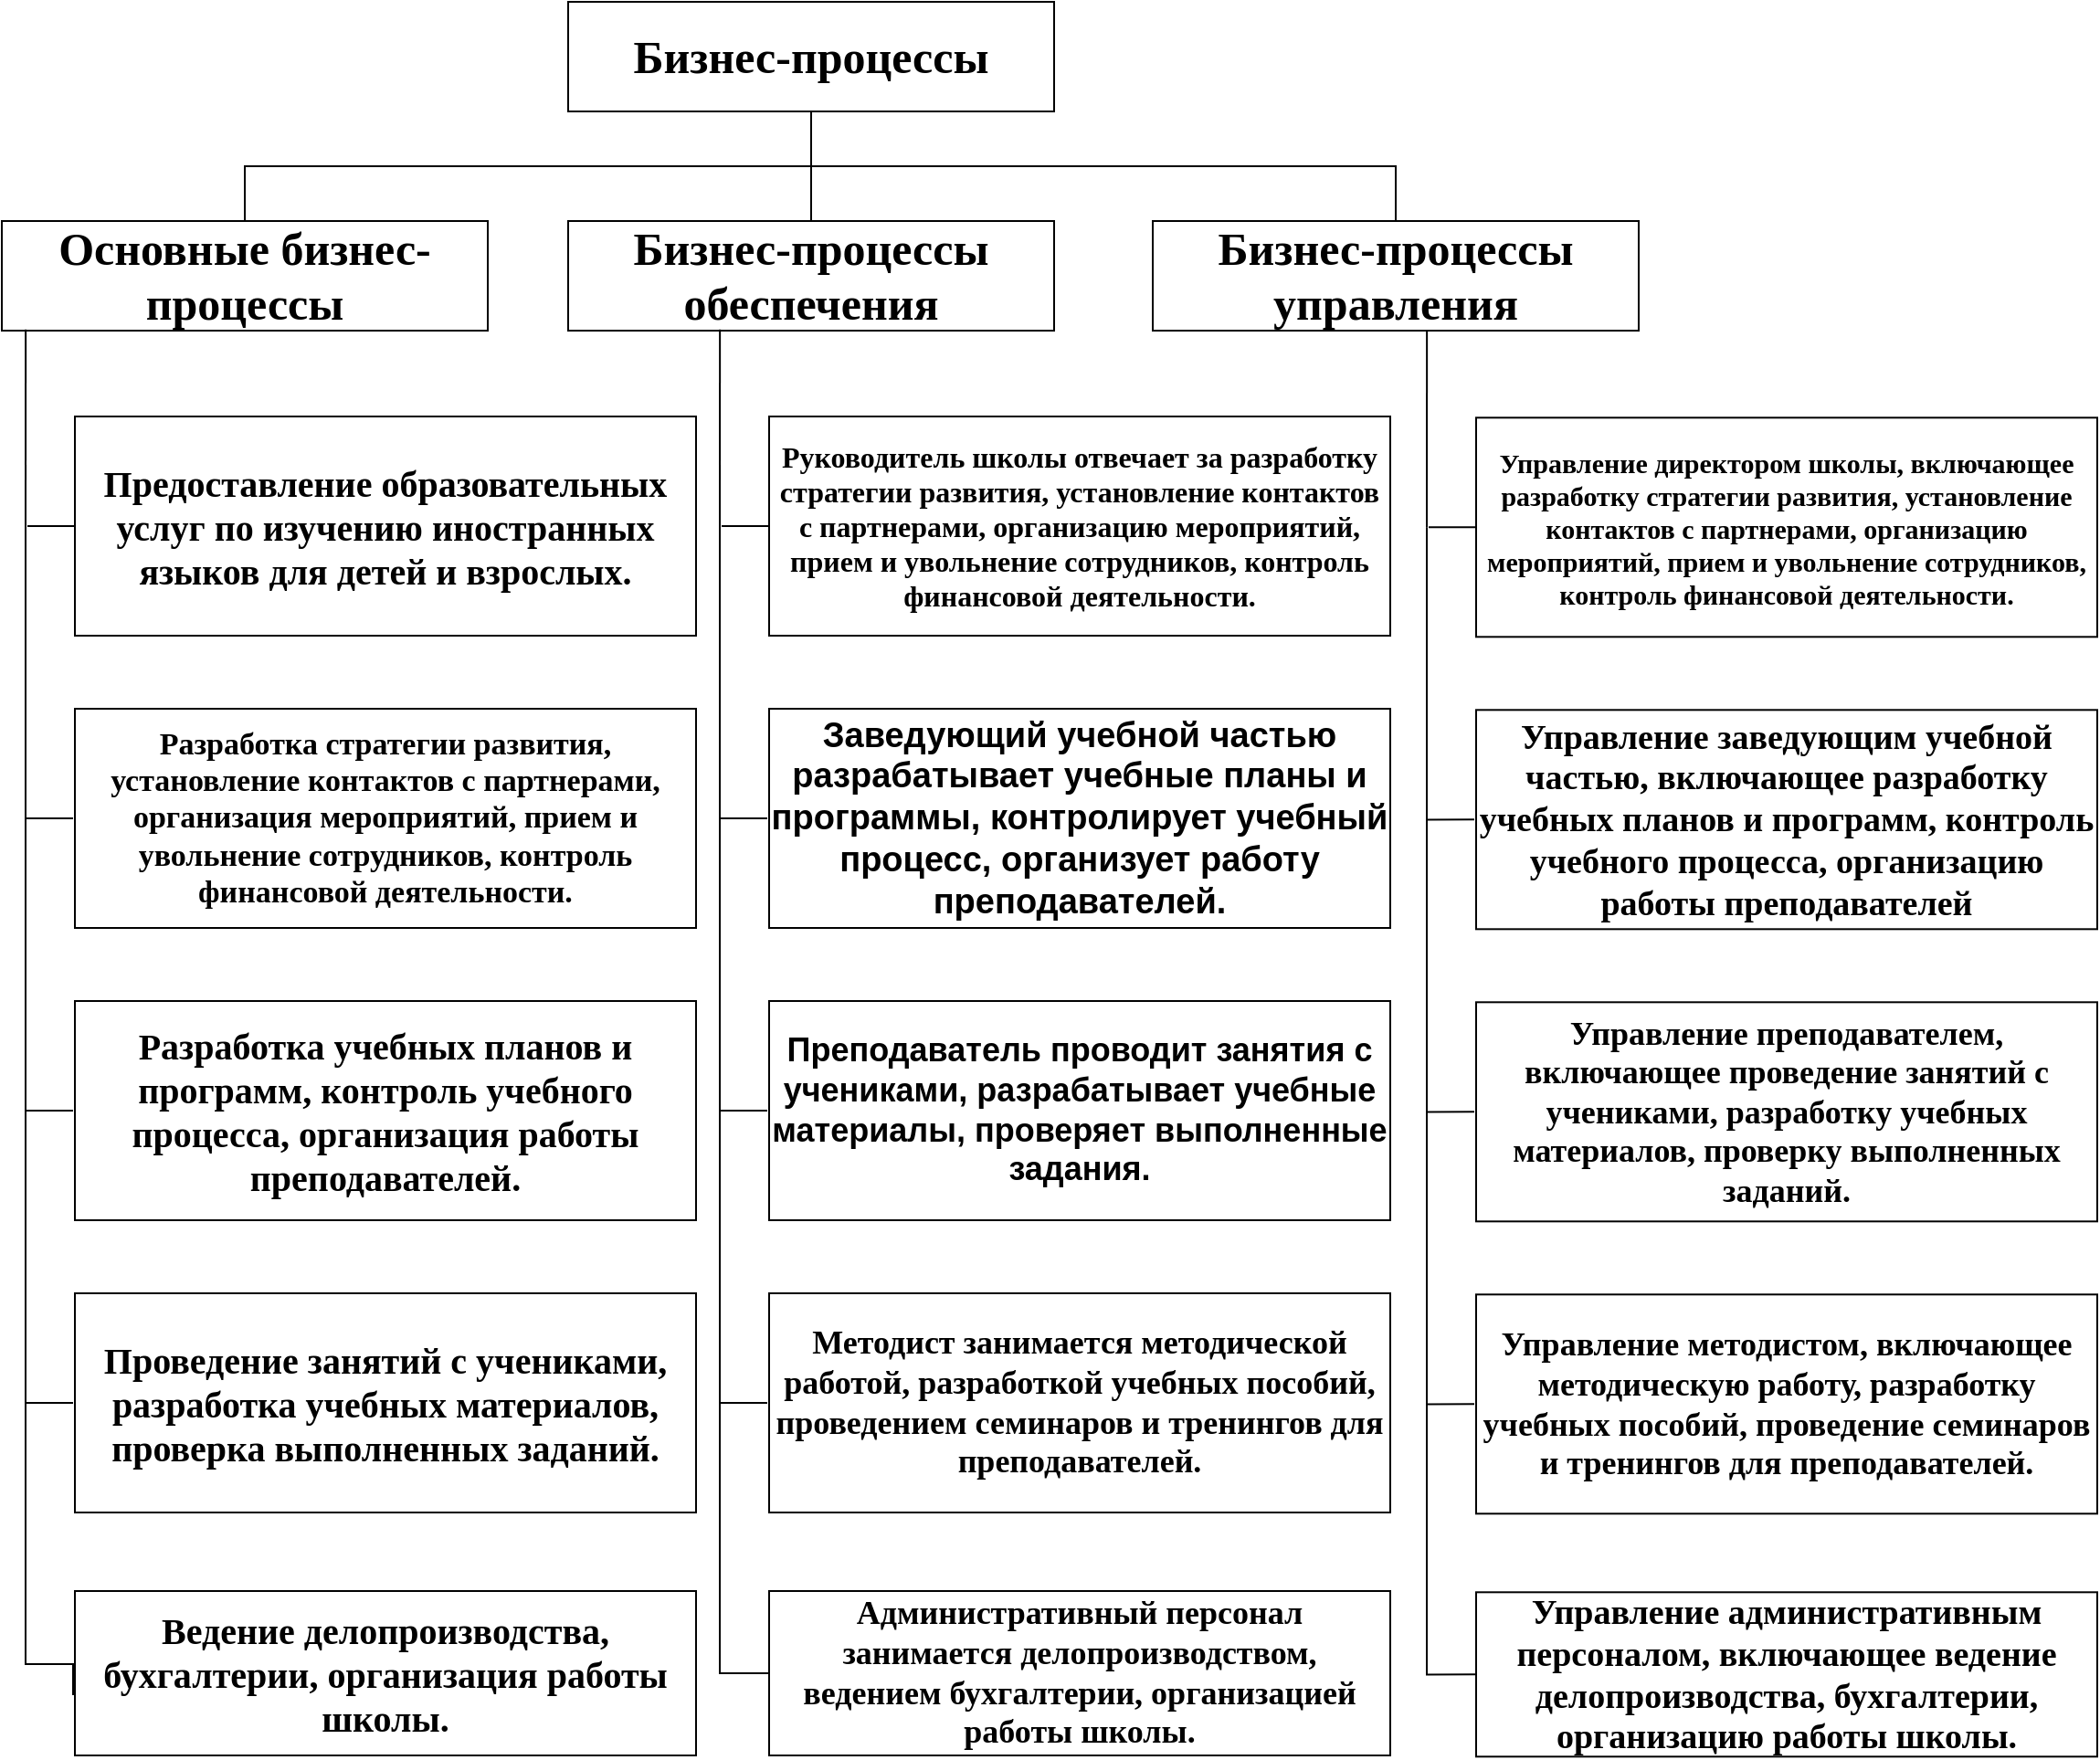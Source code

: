 <mxfile version="22.1.20" type="github">
  <diagram name="Страница — 1" id="-isNiKXUA1zVR6VBVtQ_">
    <mxGraphModel dx="1173" dy="1722" grid="1" gridSize="10" guides="1" tooltips="1" connect="1" arrows="1" fold="1" page="1" pageScale="1" pageWidth="827" pageHeight="1169" math="0" shadow="0">
      <root>
        <mxCell id="0" />
        <mxCell id="1" parent="0" />
        <mxCell id="IcKPDsvwdKif-prZPxeq-1" value="&lt;font style=&quot;font-size: 25px;&quot; face=&quot;Times New Roman&quot;&gt;&lt;b&gt;Бизнес-процессы&lt;/b&gt;&lt;/font&gt;" style="rounded=0;whiteSpace=wrap;html=1;" vertex="1" parent="1">
          <mxGeometry x="330" y="30" width="266" height="60" as="geometry" />
        </mxCell>
        <mxCell id="IcKPDsvwdKif-prZPxeq-3" value="&lt;font style=&quot;font-size: 25px;&quot; face=&quot;Times New Roman&quot;&gt;&lt;b&gt;Бизнес-процессы обеспечения&lt;/b&gt;&lt;/font&gt;" style="rounded=0;whiteSpace=wrap;html=1;" vertex="1" parent="1">
          <mxGeometry x="330" y="150" width="266" height="60" as="geometry" />
        </mxCell>
        <mxCell id="IcKPDsvwdKif-prZPxeq-6" value="" style="endArrow=none;html=1;rounded=0;entryX=0.5;entryY=1;entryDx=0;entryDy=0;exitX=0.5;exitY=0;exitDx=0;exitDy=0;" edge="1" parent="1" source="IcKPDsvwdKif-prZPxeq-3" target="IcKPDsvwdKif-prZPxeq-1">
          <mxGeometry width="50" height="50" relative="1" as="geometry">
            <mxPoint x="438" y="150" as="sourcePoint" />
            <mxPoint x="488" y="100" as="targetPoint" />
          </mxGeometry>
        </mxCell>
        <mxCell id="IcKPDsvwdKif-prZPxeq-8" value="&lt;font style=&quot;font-size: 25px;&quot; face=&quot;Times New Roman&quot;&gt;&lt;b&gt;Основные бизнес-процессы&lt;/b&gt;&lt;/font&gt;" style="rounded=0;whiteSpace=wrap;html=1;" vertex="1" parent="1">
          <mxGeometry x="20" y="150" width="266" height="60" as="geometry" />
        </mxCell>
        <mxCell id="IcKPDsvwdKif-prZPxeq-9" value="" style="edgeStyle=segmentEdgeStyle;endArrow=none;html=1;curved=0;rounded=0;entryX=0.5;entryY=0;entryDx=0;entryDy=0;strokeColor=default;endFill=0;" edge="1" parent="1" target="IcKPDsvwdKif-prZPxeq-8">
          <mxGeometry width="50" height="50" relative="1" as="geometry">
            <mxPoint x="460" y="120" as="sourcePoint" />
            <mxPoint x="270" y="320" as="targetPoint" />
          </mxGeometry>
        </mxCell>
        <mxCell id="IcKPDsvwdKif-prZPxeq-10" value="&lt;font style=&quot;font-size: 25px;&quot; face=&quot;Times New Roman&quot;&gt;&lt;b&gt;Бизнес-процессы управления&lt;/b&gt;&lt;/font&gt;" style="rounded=0;whiteSpace=wrap;html=1;" vertex="1" parent="1">
          <mxGeometry x="650" y="150" width="266" height="60" as="geometry" />
        </mxCell>
        <mxCell id="IcKPDsvwdKif-prZPxeq-12" value="" style="edgeStyle=segmentEdgeStyle;endArrow=none;html=1;curved=0;rounded=0;endSize=8;startSize=8;entryX=0.5;entryY=0;entryDx=0;entryDy=0;endFill=0;" edge="1" parent="1" target="IcKPDsvwdKif-prZPxeq-10">
          <mxGeometry width="50" height="50" relative="1" as="geometry">
            <mxPoint x="450" y="120" as="sourcePoint" />
            <mxPoint x="590" y="350" as="targetPoint" />
          </mxGeometry>
        </mxCell>
        <mxCell id="IcKPDsvwdKif-prZPxeq-13" value="&lt;font style=&quot;font-size: 20px;&quot; face=&quot;Times New Roman&quot;&gt;&lt;b&gt;Предоставление образовательных услуг по изучению иностранных языков для детей и взрослых.&lt;/b&gt;&lt;/font&gt;" style="rounded=0;whiteSpace=wrap;html=1;" vertex="1" parent="1">
          <mxGeometry x="60" y="257" width="340" height="120" as="geometry" />
        </mxCell>
        <mxCell id="IcKPDsvwdKif-prZPxeq-18" value="" style="endArrow=none;html=1;rounded=0;entryX=0.098;entryY=1.039;entryDx=0;entryDy=0;entryPerimeter=0;" edge="1" parent="1">
          <mxGeometry width="50" height="50" relative="1" as="geometry">
            <mxPoint x="33" y="317" as="sourcePoint" />
            <mxPoint x="33.068" y="209.34" as="targetPoint" />
          </mxGeometry>
        </mxCell>
        <mxCell id="IcKPDsvwdKif-prZPxeq-19" value="" style="endArrow=none;html=1;rounded=0;" edge="1" parent="1">
          <mxGeometry width="50" height="50" relative="1" as="geometry">
            <mxPoint x="34" y="317" as="sourcePoint" />
            <mxPoint x="60" y="317" as="targetPoint" />
          </mxGeometry>
        </mxCell>
        <mxCell id="IcKPDsvwdKif-prZPxeq-20" value="&lt;font size=&quot;1&quot; style=&quot;&quot; face=&quot;Times New Roman&quot;&gt;&lt;b style=&quot;font-size: 17px;&quot;&gt;Разработка стратегии развития, установление контактов с партнерами, организация мероприятий, прием и увольнение сотрудников, контроль финансовой деятельности.&lt;/b&gt;&lt;/font&gt;" style="rounded=0;whiteSpace=wrap;html=1;" vertex="1" parent="1">
          <mxGeometry x="60" y="417" width="340" height="120" as="geometry" />
        </mxCell>
        <mxCell id="IcKPDsvwdKif-prZPxeq-21" value="" style="edgeStyle=segmentEdgeStyle;endArrow=none;html=1;curved=0;rounded=0;endSize=8;startSize=8;entryX=0;entryY=0.5;entryDx=0;entryDy=0;endFill=0;" edge="1" parent="1">
          <mxGeometry width="50" height="50" relative="1" as="geometry">
            <mxPoint x="33" y="477" as="sourcePoint" />
            <mxPoint x="59" y="637" as="targetPoint" />
            <Array as="points">
              <mxPoint x="33" y="637" />
            </Array>
          </mxGeometry>
        </mxCell>
        <mxCell id="IcKPDsvwdKif-prZPxeq-22" value="" style="edgeStyle=segmentEdgeStyle;endArrow=none;html=1;curved=0;rounded=0;endSize=8;startSize=8;entryX=0;entryY=0.5;entryDx=0;entryDy=0;endFill=0;" edge="1" parent="1">
          <mxGeometry width="50" height="50" relative="1" as="geometry">
            <mxPoint x="33" y="317" as="sourcePoint" />
            <mxPoint x="59" y="477" as="targetPoint" />
            <Array as="points">
              <mxPoint x="33" y="477" />
            </Array>
          </mxGeometry>
        </mxCell>
        <mxCell id="IcKPDsvwdKif-prZPxeq-23" value="&lt;font size=&quot;1&quot; face=&quot;Times New Roman&quot; style=&quot;&quot;&gt;&lt;b style=&quot;font-size: 20px;&quot;&gt;Разработка учебных планов и программ, контроль учебного процесса, организация работы преподавателей.&lt;/b&gt;&lt;/font&gt;" style="rounded=0;whiteSpace=wrap;html=1;" vertex="1" parent="1">
          <mxGeometry x="60" y="577" width="340" height="120" as="geometry" />
        </mxCell>
        <mxCell id="IcKPDsvwdKif-prZPxeq-24" value="" style="edgeStyle=segmentEdgeStyle;endArrow=none;html=1;curved=0;rounded=0;endSize=8;startSize=8;entryX=0;entryY=0.5;entryDx=0;entryDy=0;endFill=0;" edge="1" parent="1">
          <mxGeometry width="50" height="50" relative="1" as="geometry">
            <mxPoint x="33" y="637" as="sourcePoint" />
            <mxPoint x="59" y="797" as="targetPoint" />
            <Array as="points">
              <mxPoint x="33" y="797" />
            </Array>
          </mxGeometry>
        </mxCell>
        <mxCell id="IcKPDsvwdKif-prZPxeq-25" value="&lt;font style=&quot;font-size: 20px;&quot; face=&quot;Times New Roman&quot;&gt;&lt;b&gt;Проведение занятий с учениками, разработка учебных материалов, проверка выполненных заданий.&lt;/b&gt;&lt;/font&gt;" style="rounded=0;whiteSpace=wrap;html=1;" vertex="1" parent="1">
          <mxGeometry x="60" y="737" width="340" height="120" as="geometry" />
        </mxCell>
        <mxCell id="IcKPDsvwdKif-prZPxeq-26" value="" style="edgeStyle=segmentEdgeStyle;endArrow=none;html=1;curved=0;rounded=0;endSize=8;startSize=8;entryX=0;entryY=0.5;entryDx=0;entryDy=0;endFill=0;" edge="1" parent="1">
          <mxGeometry width="50" height="50" relative="1" as="geometry">
            <mxPoint x="33" y="797" as="sourcePoint" />
            <mxPoint x="59" y="957" as="targetPoint" />
            <Array as="points">
              <mxPoint x="33" y="940" />
              <mxPoint x="59" y="940" />
            </Array>
          </mxGeometry>
        </mxCell>
        <mxCell id="IcKPDsvwdKif-prZPxeq-27" value="&lt;font size=&quot;1&quot; face=&quot;Times New Roman&quot; style=&quot;&quot;&gt;&lt;b style=&quot;font-size: 20px;&quot;&gt;Ведение делопроизводства, бухгалтерии, организация работы школы.&lt;/b&gt;&lt;/font&gt;" style="rounded=0;whiteSpace=wrap;html=1;" vertex="1" parent="1">
          <mxGeometry x="60" y="900" width="340" height="90" as="geometry" />
        </mxCell>
        <mxCell id="IcKPDsvwdKif-prZPxeq-28" value="&lt;font size=&quot;1&quot; face=&quot;Times New Roman&quot; style=&quot;&quot;&gt;&lt;b style=&quot;font-size: 16px;&quot;&gt;Руководитель школы отвечает за разработку стратегии развития, установление контактов с партнерами, организацию мероприятий, прием и увольнение сотрудников, контроль финансовой деятельности.&lt;/b&gt;&lt;/font&gt;" style="rounded=0;whiteSpace=wrap;html=1;" vertex="1" parent="1">
          <mxGeometry x="440" y="257" width="340" height="120" as="geometry" />
        </mxCell>
        <mxCell id="IcKPDsvwdKif-prZPxeq-29" value="" style="endArrow=none;html=1;rounded=0;entryX=0.098;entryY=1.039;entryDx=0;entryDy=0;entryPerimeter=0;" edge="1" parent="1">
          <mxGeometry width="50" height="50" relative="1" as="geometry">
            <mxPoint x="413" y="317" as="sourcePoint" />
            <mxPoint x="413.068" y="209.34" as="targetPoint" />
          </mxGeometry>
        </mxCell>
        <mxCell id="IcKPDsvwdKif-prZPxeq-30" value="" style="endArrow=none;html=1;rounded=0;" edge="1" parent="1">
          <mxGeometry width="50" height="50" relative="1" as="geometry">
            <mxPoint x="414" y="317" as="sourcePoint" />
            <mxPoint x="440" y="317" as="targetPoint" />
          </mxGeometry>
        </mxCell>
        <mxCell id="IcKPDsvwdKif-prZPxeq-31" value="&lt;font size=&quot;1&quot; style=&quot;&quot;&gt;&lt;b style=&quot;font-size: 19px;&quot;&gt;Заведующий учебной частью разрабатывает учебные планы и программы, контролирует учебный процесс, организует работу преподавателей.&lt;/b&gt;&lt;/font&gt;" style="rounded=0;whiteSpace=wrap;html=1;" vertex="1" parent="1">
          <mxGeometry x="440" y="417" width="340" height="120" as="geometry" />
        </mxCell>
        <mxCell id="IcKPDsvwdKif-prZPxeq-32" value="" style="edgeStyle=segmentEdgeStyle;endArrow=none;html=1;curved=0;rounded=0;endSize=8;startSize=8;entryX=0;entryY=0.5;entryDx=0;entryDy=0;endFill=0;" edge="1" parent="1">
          <mxGeometry width="50" height="50" relative="1" as="geometry">
            <mxPoint x="413" y="477" as="sourcePoint" />
            <mxPoint x="439" y="637" as="targetPoint" />
            <Array as="points">
              <mxPoint x="413" y="637" />
            </Array>
          </mxGeometry>
        </mxCell>
        <mxCell id="IcKPDsvwdKif-prZPxeq-33" value="" style="edgeStyle=segmentEdgeStyle;endArrow=none;html=1;curved=0;rounded=0;endSize=8;startSize=8;entryX=0;entryY=0.5;entryDx=0;entryDy=0;endFill=0;" edge="1" parent="1">
          <mxGeometry width="50" height="50" relative="1" as="geometry">
            <mxPoint x="413" y="317" as="sourcePoint" />
            <mxPoint x="439" y="477" as="targetPoint" />
            <Array as="points">
              <mxPoint x="413" y="477" />
            </Array>
          </mxGeometry>
        </mxCell>
        <mxCell id="IcKPDsvwdKif-prZPxeq-34" value="&lt;font size=&quot;1&quot; style=&quot;&quot;&gt;&lt;b style=&quot;font-size: 18px;&quot;&gt;Преподаватель проводит занятия с учениками, разрабатывает учебные материалы, проверяет выполненные задания.&lt;/b&gt;&lt;/font&gt;" style="rounded=0;whiteSpace=wrap;html=1;" vertex="1" parent="1">
          <mxGeometry x="440" y="577" width="340" height="120" as="geometry" />
        </mxCell>
        <mxCell id="IcKPDsvwdKif-prZPxeq-35" value="" style="edgeStyle=segmentEdgeStyle;endArrow=none;html=1;curved=0;rounded=0;endSize=8;startSize=8;entryX=0;entryY=0.5;entryDx=0;entryDy=0;endFill=0;" edge="1" parent="1">
          <mxGeometry width="50" height="50" relative="1" as="geometry">
            <mxPoint x="413" y="637" as="sourcePoint" />
            <mxPoint x="439" y="797" as="targetPoint" />
            <Array as="points">
              <mxPoint x="413" y="797" />
            </Array>
          </mxGeometry>
        </mxCell>
        <mxCell id="IcKPDsvwdKif-prZPxeq-36" value="&lt;b&gt;&lt;font style=&quot;font-size: 18px;&quot; face=&quot;Times New Roman&quot;&gt;Методист занимается методической работой, разработкой учебных пособий, проведением семинаров и тренингов для преподавателей.&lt;/font&gt;&lt;/b&gt;" style="rounded=0;whiteSpace=wrap;html=1;" vertex="1" parent="1">
          <mxGeometry x="440" y="737" width="340" height="120" as="geometry" />
        </mxCell>
        <mxCell id="IcKPDsvwdKif-prZPxeq-37" value="" style="endArrow=none;html=1;rounded=0;endSize=8;startSize=8;entryX=0;entryY=0.5;entryDx=0;entryDy=0;endFill=0;edgeStyle=orthogonalEdgeStyle;" edge="1" parent="1" target="IcKPDsvwdKif-prZPxeq-38">
          <mxGeometry width="50" height="50" relative="1" as="geometry">
            <mxPoint x="413" y="797" as="sourcePoint" />
            <mxPoint x="439" y="957" as="targetPoint" />
            <Array as="points">
              <mxPoint x="413" y="945" />
            </Array>
          </mxGeometry>
        </mxCell>
        <mxCell id="IcKPDsvwdKif-prZPxeq-38" value="&lt;font style=&quot;font-size: 18px;&quot; face=&quot;Times New Roman&quot;&gt;&lt;b&gt;Административный персонал занимается делопроизводством, ведением бухгалтерии, организацией работы школы.&lt;/b&gt;&lt;/font&gt;" style="rounded=0;whiteSpace=wrap;html=1;" vertex="1" parent="1">
          <mxGeometry x="440" y="900" width="340" height="90" as="geometry" />
        </mxCell>
        <mxCell id="IcKPDsvwdKif-prZPxeq-42" value="&lt;font size=&quot;1&quot; face=&quot;Times New Roman&quot;&gt;&lt;b style=&quot;font-size: 15px;&quot;&gt;Управление директором школы, включающее разработку стратегии развития, установление контактов с партнерами, организацию мероприятий, прием и увольнение сотрудников, контроль финансовой деятельности.&lt;/b&gt;&lt;/font&gt;" style="rounded=0;whiteSpace=wrap;html=1;" vertex="1" parent="1">
          <mxGeometry x="827" y="257.66" width="340" height="120" as="geometry" />
        </mxCell>
        <mxCell id="IcKPDsvwdKif-prZPxeq-43" value="" style="endArrow=none;html=1;rounded=0;entryX=0.098;entryY=1.039;entryDx=0;entryDy=0;entryPerimeter=0;" edge="1" parent="1">
          <mxGeometry width="50" height="50" relative="1" as="geometry">
            <mxPoint x="800" y="317.66" as="sourcePoint" />
            <mxPoint x="800.068" y="210.0" as="targetPoint" />
          </mxGeometry>
        </mxCell>
        <mxCell id="IcKPDsvwdKif-prZPxeq-44" value="" style="endArrow=none;html=1;rounded=0;" edge="1" parent="1">
          <mxGeometry width="50" height="50" relative="1" as="geometry">
            <mxPoint x="801" y="317.66" as="sourcePoint" />
            <mxPoint x="827" y="317.66" as="targetPoint" />
          </mxGeometry>
        </mxCell>
        <mxCell id="IcKPDsvwdKif-prZPxeq-45" value="&lt;b&gt;&lt;font style=&quot;font-size: 19px;&quot; face=&quot;Times New Roman&quot;&gt;Управление заведующим учебной частью, включающее разработку учебных планов и программ, контроль учебного процесса, организацию работы преподавателей&lt;/font&gt;&lt;/b&gt;" style="rounded=0;whiteSpace=wrap;html=1;" vertex="1" parent="1">
          <mxGeometry x="827" y="417.66" width="340" height="120" as="geometry" />
        </mxCell>
        <mxCell id="IcKPDsvwdKif-prZPxeq-46" value="" style="edgeStyle=segmentEdgeStyle;endArrow=none;html=1;curved=0;rounded=0;endSize=8;startSize=8;entryX=0;entryY=0.5;entryDx=0;entryDy=0;endFill=0;" edge="1" parent="1">
          <mxGeometry width="50" height="50" relative="1" as="geometry">
            <mxPoint x="800" y="477.66" as="sourcePoint" />
            <mxPoint x="826" y="637.66" as="targetPoint" />
            <Array as="points">
              <mxPoint x="800" y="637.66" />
            </Array>
          </mxGeometry>
        </mxCell>
        <mxCell id="IcKPDsvwdKif-prZPxeq-47" value="" style="edgeStyle=segmentEdgeStyle;endArrow=none;html=1;curved=0;rounded=0;endSize=8;startSize=8;entryX=0;entryY=0.5;entryDx=0;entryDy=0;endFill=0;" edge="1" parent="1">
          <mxGeometry width="50" height="50" relative="1" as="geometry">
            <mxPoint x="800" y="317.66" as="sourcePoint" />
            <mxPoint x="826" y="477.66" as="targetPoint" />
            <Array as="points">
              <mxPoint x="800" y="477.66" />
            </Array>
          </mxGeometry>
        </mxCell>
        <mxCell id="IcKPDsvwdKif-prZPxeq-48" value="&lt;font size=&quot;1&quot; face=&quot;Times New Roman&quot;&gt;&lt;b style=&quot;font-size: 18px;&quot;&gt;Управление преподавателем, включающее проведение занятий с учениками, разработку учебных материалов, проверку выполненных заданий.&lt;/b&gt;&lt;/font&gt;" style="rounded=0;whiteSpace=wrap;html=1;" vertex="1" parent="1">
          <mxGeometry x="827" y="577.66" width="340" height="120" as="geometry" />
        </mxCell>
        <mxCell id="IcKPDsvwdKif-prZPxeq-49" value="" style="edgeStyle=segmentEdgeStyle;endArrow=none;html=1;curved=0;rounded=0;endSize=8;startSize=8;entryX=0;entryY=0.5;entryDx=0;entryDy=0;endFill=0;" edge="1" parent="1">
          <mxGeometry width="50" height="50" relative="1" as="geometry">
            <mxPoint x="800" y="637.66" as="sourcePoint" />
            <mxPoint x="826" y="797.66" as="targetPoint" />
            <Array as="points">
              <mxPoint x="800" y="797.66" />
            </Array>
          </mxGeometry>
        </mxCell>
        <mxCell id="IcKPDsvwdKif-prZPxeq-50" value="&lt;b&gt;&lt;font style=&quot;font-size: 18px;&quot; face=&quot;Times New Roman&quot;&gt;Управление методистом, включающее методическую работу, разработку учебных пособий, проведение семинаров и тренингов для преподавателей.&lt;/font&gt;&lt;/b&gt;" style="rounded=0;whiteSpace=wrap;html=1;" vertex="1" parent="1">
          <mxGeometry x="827" y="737.66" width="340" height="120" as="geometry" />
        </mxCell>
        <mxCell id="IcKPDsvwdKif-prZPxeq-51" value="" style="endArrow=none;html=1;rounded=0;endSize=8;startSize=8;entryX=0;entryY=0.5;entryDx=0;entryDy=0;endFill=0;edgeStyle=orthogonalEdgeStyle;" edge="1" parent="1" target="IcKPDsvwdKif-prZPxeq-52">
          <mxGeometry width="50" height="50" relative="1" as="geometry">
            <mxPoint x="800" y="797.66" as="sourcePoint" />
            <mxPoint x="826" y="957.66" as="targetPoint" />
            <Array as="points">
              <mxPoint x="800" y="945.66" />
            </Array>
          </mxGeometry>
        </mxCell>
        <mxCell id="IcKPDsvwdKif-prZPxeq-52" value="&lt;b&gt;&lt;font style=&quot;font-size: 19px;&quot; face=&quot;Times New Roman&quot;&gt; Управление административным персоналом, включающее ведение делопроизводства, бухгалтерии, организацию работы школы.&lt;/font&gt;&lt;/b&gt;" style="rounded=0;whiteSpace=wrap;html=1;" vertex="1" parent="1">
          <mxGeometry x="827" y="900.66" width="340" height="90" as="geometry" />
        </mxCell>
      </root>
    </mxGraphModel>
  </diagram>
</mxfile>
